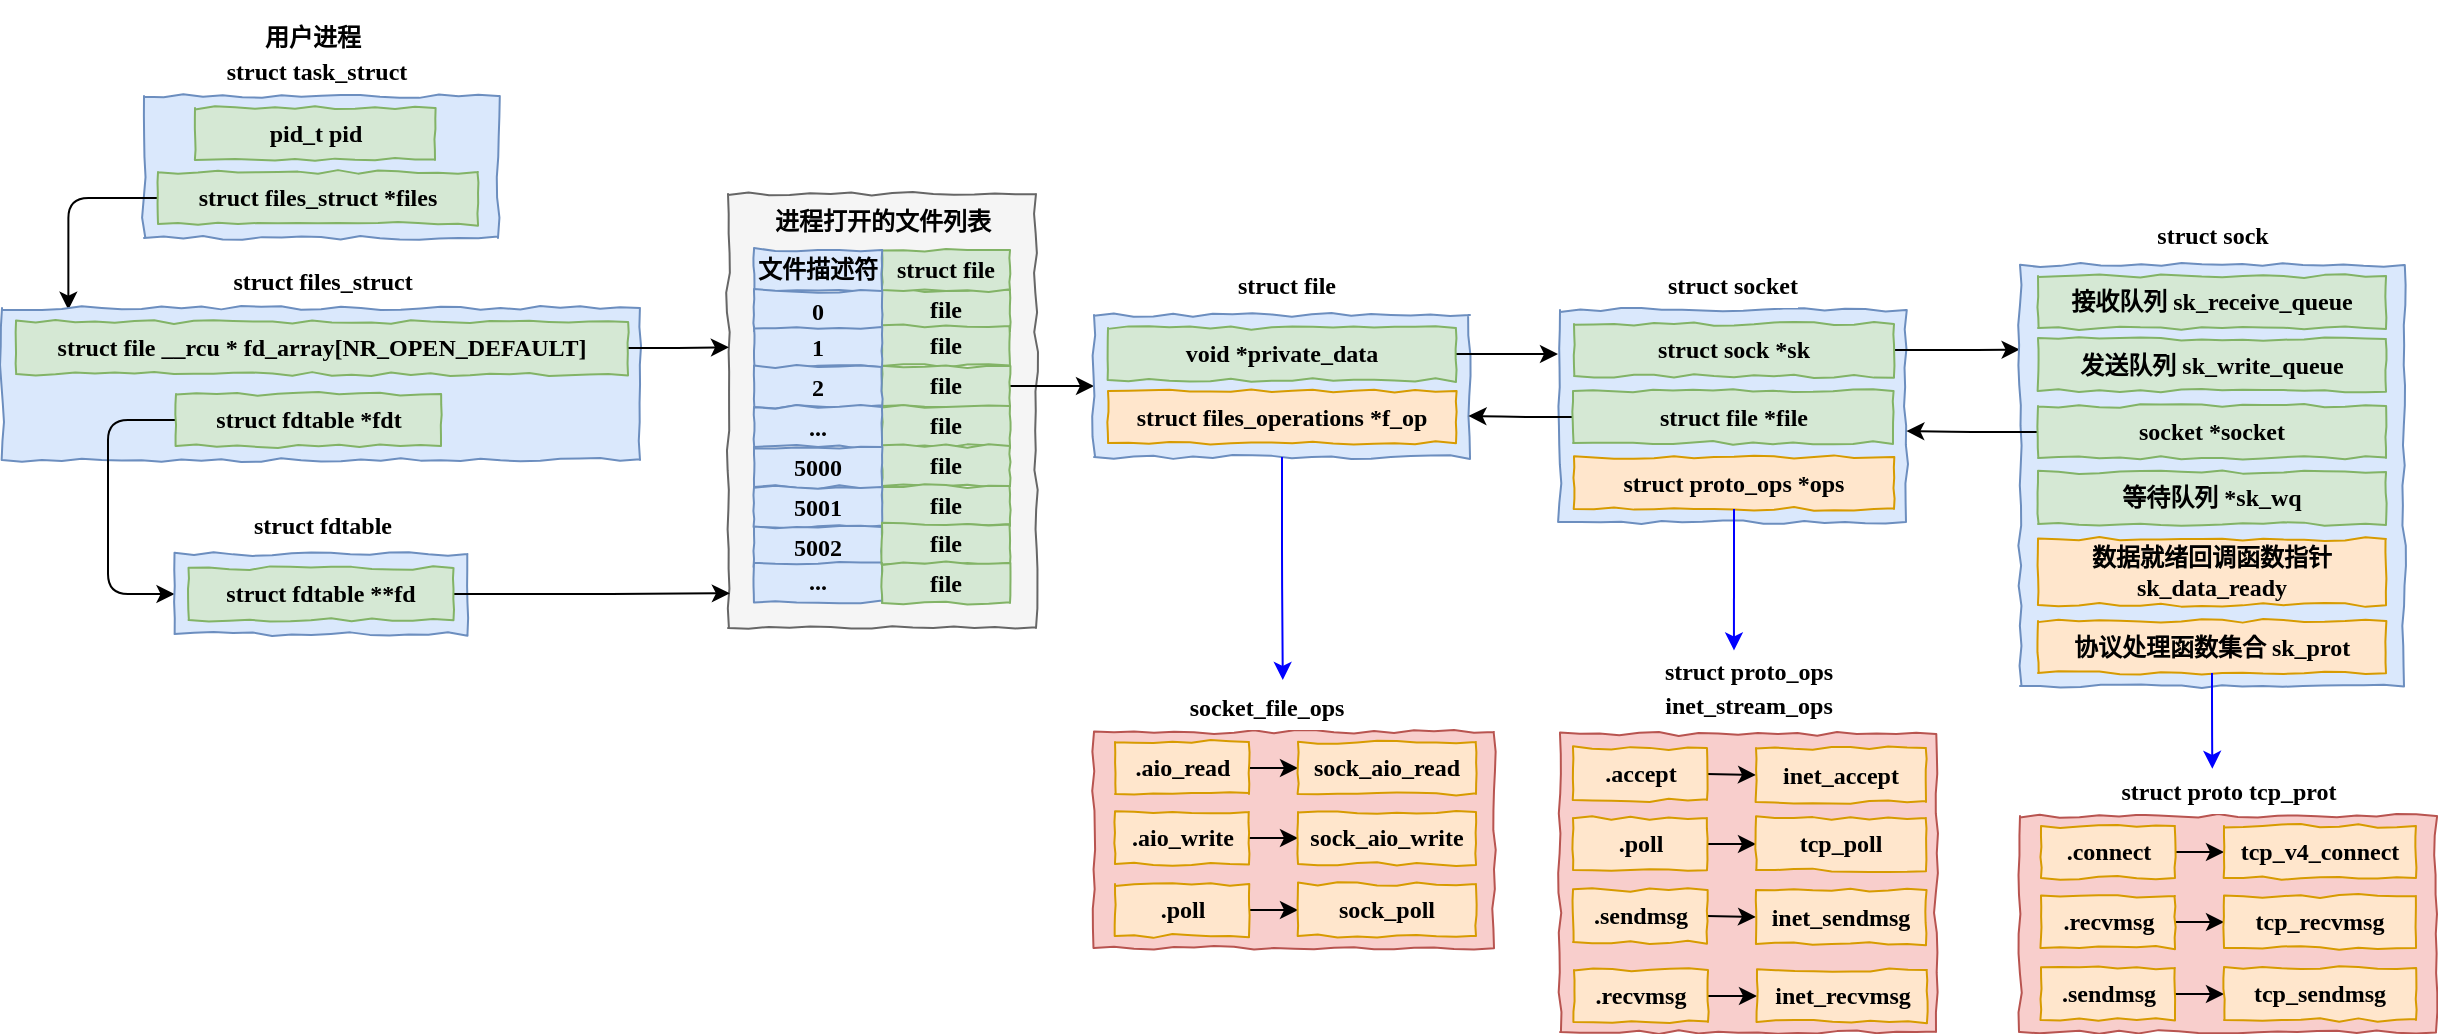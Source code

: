 <mxfile version="17.1.2" type="github">
  <diagram id="nm9FaNVW28cegmUz6pwv" name="Page-1">
    <mxGraphModel dx="2153" dy="616" grid="0" gridSize="10" guides="1" tooltips="1" connect="1" arrows="1" fold="1" page="1" pageScale="1" pageWidth="827" pageHeight="1169" math="0" shadow="0">
      <root>
        <mxCell id="0" />
        <mxCell id="1" parent="0" />
        <mxCell id="ApvpiUU_C9zp6BNjHnd6-139" value="" style="rounded=0;whiteSpace=wrap;html=1;fillColor=#f5f5f5;strokeColor=#666666;comic=1;fontColor=#333333;" vertex="1" parent="1">
          <mxGeometry x="-437" y="129" width="154" height="217" as="geometry" />
        </mxCell>
        <mxCell id="ApvpiUU_C9zp6BNjHnd6-1" value="" style="rounded=0;whiteSpace=wrap;html=1;comic=1;fontFamily=Comic Sans MS;fontSize=14;fillColor=#dae8fc;strokeColor=#6c8ebf;" vertex="1" parent="1">
          <mxGeometry x="-729" y="80" width="177" height="71" as="geometry" />
        </mxCell>
        <mxCell id="ApvpiUU_C9zp6BNjHnd6-121" style="edgeStyle=orthogonalEdgeStyle;rounded=1;orthogonalLoop=1;jettySize=auto;html=1;exitX=0;exitY=0.5;exitDx=0;exitDy=0;entryX=0.104;entryY=0.011;entryDx=0;entryDy=0;entryPerimeter=0;fontSize=12;" edge="1" parent="1" source="ApvpiUU_C9zp6BNjHnd6-3" target="ApvpiUU_C9zp6BNjHnd6-5">
          <mxGeometry relative="1" as="geometry">
            <Array as="points">
              <mxPoint x="-767" y="131" />
            </Array>
          </mxGeometry>
        </mxCell>
        <mxCell id="ApvpiUU_C9zp6BNjHnd6-3" value="&lt;font face=&quot;Comic Sans MS&quot; style=&quot;font-size: 12px&quot;&gt;&lt;b&gt;struct files_struct *files&lt;/b&gt;&lt;/font&gt;" style="rounded=0;whiteSpace=wrap;html=1;fillColor=#d5e8d4;strokeColor=#82B366;comic=1;imageWidth=24;" vertex="1" parent="1">
          <mxGeometry x="-722" y="118" width="160" height="26" as="geometry" />
        </mxCell>
        <mxCell id="ApvpiUU_C9zp6BNjHnd6-4" value="&lt;font style=&quot;font-size: 12px&quot;&gt;struct&amp;nbsp;task_struct&lt;/font&gt;" style="text;strokeColor=none;fillColor=none;fontSize=24;fontStyle=1;verticalAlign=middle;align=center;comic=1;fontFamily=Comic Sans MS;spacing=0;horizontal=1;labelPosition=center;verticalLabelPosition=middle;labelBackgroundColor=default;html=1;" vertex="1" parent="1">
          <mxGeometry x="-702" y="54" width="117" height="20" as="geometry" />
        </mxCell>
        <mxCell id="ApvpiUU_C9zp6BNjHnd6-5" value="" style="rounded=0;whiteSpace=wrap;html=1;comic=1;fontFamily=Comic Sans MS;fontSize=14;fillColor=#dae8fc;strokeColor=#6c8ebf;" vertex="1" parent="1">
          <mxGeometry x="-800" y="186" width="319" height="76" as="geometry" />
        </mxCell>
        <mxCell id="ApvpiUU_C9zp6BNjHnd6-136" style="edgeStyle=orthogonalEdgeStyle;rounded=1;orthogonalLoop=1;jettySize=auto;html=1;exitX=0;exitY=0.5;exitDx=0;exitDy=0;entryX=0;entryY=0.5;entryDx=0;entryDy=0;fontFamily=Comic Sans MS;fontSize=12;" edge="1" parent="1" source="ApvpiUU_C9zp6BNjHnd6-7" target="ApvpiUU_C9zp6BNjHnd6-9">
          <mxGeometry relative="1" as="geometry">
            <Array as="points">
              <mxPoint x="-747" y="242" />
              <mxPoint x="-747" y="329" />
            </Array>
          </mxGeometry>
        </mxCell>
        <mxCell id="ApvpiUU_C9zp6BNjHnd6-7" value="&lt;font face=&quot;Comic Sans MS&quot; style=&quot;font-size: 12px&quot;&gt;&lt;b&gt;struct fdtable *fdt&lt;/b&gt;&lt;/font&gt;" style="rounded=0;whiteSpace=wrap;html=1;fillColor=#d5e8d4;strokeColor=#82b366;comic=1;" vertex="1" parent="1">
          <mxGeometry x="-713" y="229" width="132.5" height="26" as="geometry" />
        </mxCell>
        <mxCell id="ApvpiUU_C9zp6BNjHnd6-8" value="&lt;font style=&quot;font-size: 12px&quot;&gt;struct files_struct&lt;/font&gt;" style="text;strokeColor=none;fillColor=none;fontSize=24;fontStyle=1;verticalAlign=middle;align=center;comic=1;fontFamily=Comic Sans MS;spacing=0;horizontal=1;labelPosition=center;verticalLabelPosition=middle;labelBackgroundColor=default;html=1;" vertex="1" parent="1">
          <mxGeometry x="-699" y="159" width="117" height="20" as="geometry" />
        </mxCell>
        <mxCell id="ApvpiUU_C9zp6BNjHnd6-9" value="" style="rounded=0;whiteSpace=wrap;html=1;comic=1;fontFamily=Comic Sans MS;fontSize=14;fillColor=#dae8fc;strokeColor=#6c8ebf;" vertex="1" parent="1">
          <mxGeometry x="-713.75" y="309" width="146.5" height="40" as="geometry" />
        </mxCell>
        <mxCell id="ApvpiUU_C9zp6BNjHnd6-141" style="edgeStyle=orthogonalEdgeStyle;rounded=1;orthogonalLoop=1;jettySize=auto;html=1;exitX=1;exitY=0.5;exitDx=0;exitDy=0;entryX=0.006;entryY=0.92;entryDx=0;entryDy=0;entryPerimeter=0;fontFamily=Comic Sans MS;fontSize=12;" edge="1" parent="1" source="ApvpiUU_C9zp6BNjHnd6-11" target="ApvpiUU_C9zp6BNjHnd6-139">
          <mxGeometry relative="1" as="geometry" />
        </mxCell>
        <mxCell id="ApvpiUU_C9zp6BNjHnd6-11" value="&lt;font face=&quot;Comic Sans MS&quot; style=&quot;font-size: 12px&quot;&gt;&lt;b&gt;struct fdtable **fd&lt;/b&gt;&lt;/font&gt;" style="rounded=0;whiteSpace=wrap;html=1;fillColor=#d5e8d4;strokeColor=#82b366;comic=1;" vertex="1" parent="1">
          <mxGeometry x="-706.75" y="316" width="132.5" height="26" as="geometry" />
        </mxCell>
        <mxCell id="ApvpiUU_C9zp6BNjHnd6-12" value="&lt;font style=&quot;font-size: 12px&quot;&gt;struct fdtable&lt;/font&gt;" style="text;strokeColor=none;fillColor=none;fontSize=24;fontStyle=1;verticalAlign=middle;align=center;comic=1;fontFamily=Comic Sans MS;spacing=0;horizontal=1;labelPosition=center;verticalLabelPosition=middle;labelBackgroundColor=default;html=1;" vertex="1" parent="1">
          <mxGeometry x="-699" y="281" width="117" height="20" as="geometry" />
        </mxCell>
        <mxCell id="ApvpiUU_C9zp6BNjHnd6-13" value="&lt;font face=&quot;Comic Sans MS&quot;&gt;&lt;b&gt;file&lt;/b&gt;&lt;/font&gt;" style="rounded=0;whiteSpace=wrap;html=1;fillColor=#d5e8d4;strokeColor=#82b366;comic=1;" vertex="1" parent="1">
          <mxGeometry x="-360" y="177" width="64" height="20" as="geometry" />
        </mxCell>
        <mxCell id="ApvpiUU_C9zp6BNjHnd6-14" value="&lt;font face=&quot;comic sans ms&quot;&gt;&lt;b&gt;file&lt;/b&gt;&lt;/font&gt;" style="rounded=0;whiteSpace=wrap;html=1;fillColor=#d5e8d4;strokeColor=#82b366;comic=1;" vertex="1" parent="1">
          <mxGeometry x="-360" y="195" width="64" height="20" as="geometry" />
        </mxCell>
        <mxCell id="ApvpiUU_C9zp6BNjHnd6-142" style="edgeStyle=orthogonalEdgeStyle;rounded=1;orthogonalLoop=1;jettySize=auto;html=1;exitX=1;exitY=0.5;exitDx=0;exitDy=0;entryX=0;entryY=0.5;entryDx=0;entryDy=0;fontFamily=Comic Sans MS;fontSize=12;" edge="1" parent="1" source="ApvpiUU_C9zp6BNjHnd6-15" target="ApvpiUU_C9zp6BNjHnd6-24">
          <mxGeometry relative="1" as="geometry" />
        </mxCell>
        <mxCell id="ApvpiUU_C9zp6BNjHnd6-15" value="&lt;font face=&quot;comic sans ms&quot;&gt;&lt;b&gt;file&lt;/b&gt;&lt;/font&gt;" style="rounded=0;whiteSpace=wrap;html=1;fillColor=#d5e8d4;strokeColor=#82b366;comic=1;" vertex="1" parent="1">
          <mxGeometry x="-360" y="215" width="64" height="20" as="geometry" />
        </mxCell>
        <mxCell id="ApvpiUU_C9zp6BNjHnd6-17" value="&lt;b style=&quot;font-family: &amp;#34;comic sans ms&amp;#34;&quot;&gt;file&lt;/b&gt;" style="rounded=0;whiteSpace=wrap;html=1;fillColor=#d5e8d4;strokeColor=#82b366;comic=1;" vertex="1" parent="1">
          <mxGeometry x="-360" y="235" width="64" height="20" as="geometry" />
        </mxCell>
        <mxCell id="ApvpiUU_C9zp6BNjHnd6-19" value="&lt;b style=&quot;font-family: &amp;#34;comic sans ms&amp;#34;&quot;&gt;file&lt;/b&gt;" style="rounded=0;whiteSpace=wrap;html=1;fillColor=#d5e8d4;strokeColor=#82b366;comic=1;" vertex="1" parent="1">
          <mxGeometry x="-360" y="255" width="64" height="20" as="geometry" />
        </mxCell>
        <mxCell id="ApvpiUU_C9zp6BNjHnd6-20" value="&lt;b style=&quot;font-family: &amp;#34;comic sans ms&amp;#34;&quot;&gt;file&lt;/b&gt;" style="rounded=0;whiteSpace=wrap;html=1;fillColor=#d5e8d4;strokeColor=#82b366;comic=1;" vertex="1" parent="1">
          <mxGeometry x="-360" y="275" width="64" height="20" as="geometry" />
        </mxCell>
        <mxCell id="ApvpiUU_C9zp6BNjHnd6-21" value="&lt;font style=&quot;font-size: 12px&quot; face=&quot;Comic Sans MS&quot;&gt;&lt;b&gt;struct file&lt;/b&gt;&lt;/font&gt;" style="rounded=0;whiteSpace=wrap;html=1;fillColor=#d5e8d4;strokeColor=#82b366;comic=1;" vertex="1" parent="1">
          <mxGeometry x="-360" y="157" width="64" height="20" as="geometry" />
        </mxCell>
        <mxCell id="ApvpiUU_C9zp6BNjHnd6-22" value="&lt;span style=&quot;font-size: 12px&quot;&gt;&lt;font face=&quot;YaHei Consolas Hybrid&quot;&gt;进程打开的文件列表&lt;/font&gt;&lt;/span&gt;" style="text;strokeColor=none;fillColor=none;fontSize=24;fontStyle=1;verticalAlign=middle;align=center;comic=1;fontFamily=Comic Sans MS;spacing=0;horizontal=1;labelPosition=center;verticalLabelPosition=middle;labelBackgroundColor=none;html=1;" vertex="1" parent="1">
          <mxGeometry x="-400" y="129" width="80" height="20" as="geometry" />
        </mxCell>
        <mxCell id="ApvpiUU_C9zp6BNjHnd6-23" value="&lt;font face=&quot;Comic Sans MS&quot;&gt;&lt;b&gt;pid_t pid&lt;/b&gt;&lt;/font&gt;" style="rounded=0;whiteSpace=wrap;html=1;fillColor=#d5e8d4;strokeColor=#82B366;comic=1;imageWidth=24;" vertex="1" parent="1">
          <mxGeometry x="-703.5" y="86" width="120" height="26" as="geometry" />
        </mxCell>
        <mxCell id="ApvpiUU_C9zp6BNjHnd6-24" value="" style="rounded=0;whiteSpace=wrap;html=1;comic=1;fontFamily=Comic Sans MS;fontSize=14;fillColor=#dae8fc;strokeColor=#6c8ebf;" vertex="1" parent="1">
          <mxGeometry x="-254.0" y="189.5" width="188" height="71" as="geometry" />
        </mxCell>
        <mxCell id="ApvpiUU_C9zp6BNjHnd6-25" value="&lt;font face=&quot;Comic Sans MS&quot; style=&quot;font-size: 12px&quot;&gt;&lt;b&gt;struct files_operations *f_op&lt;/b&gt;&lt;/font&gt;" style="rounded=0;whiteSpace=wrap;html=1;fillColor=#ffe6cc;strokeColor=#d79b00;comic=1;imageWidth=24;" vertex="1" parent="1">
          <mxGeometry x="-247.0" y="227.5" width="174" height="26" as="geometry" />
        </mxCell>
        <mxCell id="ApvpiUU_C9zp6BNjHnd6-26" value="&lt;font style=&quot;font-size: 12px&quot;&gt;struct&amp;nbsp;file&lt;/font&gt;" style="text;strokeColor=none;fillColor=none;fontSize=24;fontStyle=1;verticalAlign=middle;align=center;comic=1;fontFamily=Comic Sans MS;spacing=0;horizontal=1;labelPosition=center;verticalLabelPosition=middle;labelBackgroundColor=default;html=1;" vertex="1" parent="1">
          <mxGeometry x="-216.5" y="161" width="117" height="20" as="geometry" />
        </mxCell>
        <mxCell id="ApvpiUU_C9zp6BNjHnd6-144" style="edgeStyle=orthogonalEdgeStyle;rounded=1;orthogonalLoop=1;jettySize=auto;html=1;exitX=1;exitY=0.5;exitDx=0;exitDy=0;fontFamily=Comic Sans MS;fontSize=12;" edge="1" parent="1" source="ApvpiUU_C9zp6BNjHnd6-27">
          <mxGeometry relative="1" as="geometry">
            <mxPoint x="-22" y="209" as="targetPoint" />
          </mxGeometry>
        </mxCell>
        <mxCell id="ApvpiUU_C9zp6BNjHnd6-27" value="&lt;font face=&quot;Comic Sans MS&quot;&gt;&lt;b&gt;void *private_data&lt;/b&gt;&lt;/font&gt;" style="rounded=0;whiteSpace=wrap;html=1;fillColor=#d5e8d4;strokeColor=#82B366;comic=1;imageWidth=24;" vertex="1" parent="1">
          <mxGeometry x="-247.0" y="196" width="174" height="26" as="geometry" />
        </mxCell>
        <mxCell id="ApvpiUU_C9zp6BNjHnd6-29" value="" style="rounded=0;whiteSpace=wrap;html=1;comic=1;fontFamily=Comic Sans MS;fontSize=14;fillColor=#dae8fc;strokeColor=#6c8ebf;" vertex="1" parent="1">
          <mxGeometry x="-21" y="187" width="173" height="106" as="geometry" />
        </mxCell>
        <mxCell id="ApvpiUU_C9zp6BNjHnd6-30" value="&lt;font face=&quot;Comic Sans MS&quot; style=&quot;font-size: 12px&quot;&gt;&lt;b&gt;struct proto_ops *ops&lt;/b&gt;&lt;/font&gt;" style="rounded=0;whiteSpace=wrap;html=1;fillColor=#ffe6cc;strokeColor=#d79b00;comic=1;imageWidth=24;" vertex="1" parent="1">
          <mxGeometry x="-14" y="260.5" width="160" height="26" as="geometry" />
        </mxCell>
        <mxCell id="ApvpiUU_C9zp6BNjHnd6-31" value="&lt;font style=&quot;font-size: 12px&quot;&gt;struct&amp;nbsp;socket&lt;/font&gt;" style="text;strokeColor=none;fillColor=none;fontSize=24;fontStyle=1;verticalAlign=middle;align=center;comic=1;fontFamily=Comic Sans MS;spacing=0;horizontal=1;labelPosition=center;verticalLabelPosition=middle;labelBackgroundColor=default;html=1;" vertex="1" parent="1">
          <mxGeometry x="6" y="161" width="117" height="20" as="geometry" />
        </mxCell>
        <mxCell id="ApvpiUU_C9zp6BNjHnd6-155" style="edgeStyle=orthogonalEdgeStyle;rounded=1;orthogonalLoop=1;jettySize=auto;html=1;exitX=1;exitY=0.5;exitDx=0;exitDy=0;entryX=-0.001;entryY=0.201;entryDx=0;entryDy=0;entryPerimeter=0;fontFamily=Comic Sans MS;fontSize=12;" edge="1" parent="1" source="ApvpiUU_C9zp6BNjHnd6-32" target="ApvpiUU_C9zp6BNjHnd6-146">
          <mxGeometry relative="1" as="geometry" />
        </mxCell>
        <mxCell id="ApvpiUU_C9zp6BNjHnd6-32" value="&lt;font face=&quot;Comic Sans MS&quot;&gt;&lt;b&gt;struct sock *sk&lt;/b&gt;&lt;/font&gt;" style="rounded=0;whiteSpace=wrap;html=1;fillColor=#d5e8d4;strokeColor=#82B366;comic=1;imageWidth=24;" vertex="1" parent="1">
          <mxGeometry x="-14" y="194" width="160" height="26" as="geometry" />
        </mxCell>
        <mxCell id="ApvpiUU_C9zp6BNjHnd6-61" value="" style="rounded=0;whiteSpace=wrap;html=1;comic=1;fontFamily=Comic Sans MS;fontSize=14;fillColor=#f8cecc;strokeColor=#b85450;" vertex="1" parent="1">
          <mxGeometry x="-254.0" y="398" width="200" height="108" as="geometry" />
        </mxCell>
        <mxCell id="ApvpiUU_C9zp6BNjHnd6-62" style="edgeStyle=none;rounded=1;comic=0;orthogonalLoop=1;jettySize=auto;html=1;exitX=1;exitY=0.5;exitDx=0;exitDy=0;entryX=0;entryY=0.5;entryDx=0;entryDy=0;" edge="1" parent="1" source="ApvpiUU_C9zp6BNjHnd6-63" target="ApvpiUU_C9zp6BNjHnd6-65">
          <mxGeometry relative="1" as="geometry" />
        </mxCell>
        <mxCell id="ApvpiUU_C9zp6BNjHnd6-63" value="&lt;font face=&quot;Comic Sans MS&quot; style=&quot;font-size: 12px&quot;&gt;&lt;b&gt;.aio_read&lt;/b&gt;&lt;/font&gt;" style="rounded=0;whiteSpace=wrap;html=1;fillColor=#ffe6cc;strokeColor=#d79b00;comic=1;imageWidth=24;" vertex="1" parent="1">
          <mxGeometry x="-243.5" y="403" width="67" height="26" as="geometry" />
        </mxCell>
        <mxCell id="ApvpiUU_C9zp6BNjHnd6-64" value="&lt;font style=&quot;font-size: 12px&quot;&gt;socket_file_ops&lt;/font&gt;" style="text;strokeColor=none;fillColor=none;fontSize=24;fontStyle=1;verticalAlign=middle;align=center;comic=1;fontFamily=Comic Sans MS;spacing=0;horizontal=1;labelPosition=center;verticalLabelPosition=middle;labelBackgroundColor=default;html=1;" vertex="1" parent="1">
          <mxGeometry x="-227.0" y="372" width="117" height="20" as="geometry" />
        </mxCell>
        <mxCell id="ApvpiUU_C9zp6BNjHnd6-65" value="&lt;font face=&quot;Comic Sans MS&quot; style=&quot;font-size: 12px&quot;&gt;&lt;b&gt;sock_aio_read&lt;/b&gt;&lt;/font&gt;" style="rounded=0;whiteSpace=wrap;html=1;fillColor=#ffe6cc;strokeColor=#d79b00;comic=1;imageWidth=24;" vertex="1" parent="1">
          <mxGeometry x="-152.0" y="403" width="89" height="26" as="geometry" />
        </mxCell>
        <mxCell id="ApvpiUU_C9zp6BNjHnd6-66" style="edgeStyle=none;rounded=1;comic=0;orthogonalLoop=1;jettySize=auto;html=1;exitX=1;exitY=0.5;exitDx=0;exitDy=0;entryX=0;entryY=0.5;entryDx=0;entryDy=0;" edge="1" parent="1" source="ApvpiUU_C9zp6BNjHnd6-67" target="ApvpiUU_C9zp6BNjHnd6-68">
          <mxGeometry relative="1" as="geometry" />
        </mxCell>
        <mxCell id="ApvpiUU_C9zp6BNjHnd6-67" value="&lt;font face=&quot;Comic Sans MS&quot; style=&quot;font-size: 12px&quot;&gt;&lt;b&gt;.aio_write&lt;/b&gt;&lt;/font&gt;" style="rounded=0;whiteSpace=wrap;html=1;fillColor=#ffe6cc;strokeColor=#d79b00;comic=1;imageWidth=24;" vertex="1" parent="1">
          <mxGeometry x="-243.5" y="438" width="67" height="26" as="geometry" />
        </mxCell>
        <mxCell id="ApvpiUU_C9zp6BNjHnd6-68" value="&lt;font face=&quot;Comic Sans MS&quot; style=&quot;font-size: 12px&quot;&gt;&lt;b&gt;sock_aio_write&lt;/b&gt;&lt;/font&gt;" style="rounded=0;whiteSpace=wrap;html=1;fillColor=#ffe6cc;strokeColor=#d79b00;comic=1;imageWidth=24;" vertex="1" parent="1">
          <mxGeometry x="-152.0" y="438" width="89" height="26" as="geometry" />
        </mxCell>
        <mxCell id="ApvpiUU_C9zp6BNjHnd6-69" style="edgeStyle=none;rounded=1;comic=0;orthogonalLoop=1;jettySize=auto;html=1;exitX=1;exitY=0.5;exitDx=0;exitDy=0;entryX=0;entryY=0.5;entryDx=0;entryDy=0;" edge="1" parent="1" source="ApvpiUU_C9zp6BNjHnd6-70" target="ApvpiUU_C9zp6BNjHnd6-71">
          <mxGeometry relative="1" as="geometry" />
        </mxCell>
        <mxCell id="ApvpiUU_C9zp6BNjHnd6-70" value="&lt;font face=&quot;Comic Sans MS&quot; style=&quot;font-size: 12px&quot;&gt;&lt;b&gt;.poll&lt;/b&gt;&lt;/font&gt;" style="rounded=0;whiteSpace=wrap;html=1;fillColor=#ffe6cc;strokeColor=#d79b00;comic=1;imageWidth=24;" vertex="1" parent="1">
          <mxGeometry x="-243.5" y="474" width="67" height="26" as="geometry" />
        </mxCell>
        <mxCell id="ApvpiUU_C9zp6BNjHnd6-71" value="&lt;font face=&quot;Comic Sans MS&quot; style=&quot;font-size: 12px&quot;&gt;&lt;b&gt;sock_poll&lt;/b&gt;&lt;/font&gt;" style="rounded=0;whiteSpace=wrap;html=1;fillColor=#ffe6cc;strokeColor=#d79b00;comic=1;imageWidth=24;" vertex="1" parent="1">
          <mxGeometry x="-152.0" y="474" width="89" height="26" as="geometry" />
        </mxCell>
        <mxCell id="ApvpiUU_C9zp6BNjHnd6-84" value="" style="rounded=0;whiteSpace=wrap;html=1;comic=1;fontFamily=Comic Sans MS;fontSize=14;fillColor=#f8cecc;strokeColor=#b85450;" vertex="1" parent="1">
          <mxGeometry x="209" y="440" width="208" height="108" as="geometry" />
        </mxCell>
        <mxCell id="ApvpiUU_C9zp6BNjHnd6-85" style="edgeStyle=none;rounded=1;comic=0;orthogonalLoop=1;jettySize=auto;html=1;exitX=1;exitY=0.5;exitDx=0;exitDy=0;entryX=0;entryY=0.5;entryDx=0;entryDy=0;" edge="1" parent="1" source="ApvpiUU_C9zp6BNjHnd6-86" target="ApvpiUU_C9zp6BNjHnd6-88">
          <mxGeometry relative="1" as="geometry" />
        </mxCell>
        <mxCell id="ApvpiUU_C9zp6BNjHnd6-86" value="&lt;font face=&quot;Comic Sans MS&quot; style=&quot;font-size: 12px&quot;&gt;&lt;b&gt;.connect&lt;/b&gt;&lt;/font&gt;" style="rounded=0;whiteSpace=wrap;html=1;fillColor=#ffe6cc;strokeColor=#d79b00;comic=1;imageWidth=24;" vertex="1" parent="1">
          <mxGeometry x="219.5" y="445" width="67" height="26" as="geometry" />
        </mxCell>
        <mxCell id="ApvpiUU_C9zp6BNjHnd6-87" value="&lt;span style=&quot;font-size: 12px&quot;&gt;struct proto tcp_prot&lt;/span&gt;" style="text;strokeColor=none;fillColor=none;fontSize=24;fontStyle=1;verticalAlign=middle;align=center;comic=1;fontFamily=Comic Sans MS;spacing=0;horizontal=1;labelPosition=center;verticalLabelPosition=middle;labelBackgroundColor=default;html=1;" vertex="1" parent="1">
          <mxGeometry x="254.5" y="414" width="117" height="20" as="geometry" />
        </mxCell>
        <mxCell id="ApvpiUU_C9zp6BNjHnd6-88" value="&lt;font face=&quot;Comic Sans MS&quot; style=&quot;font-size: 12px&quot;&gt;&lt;b&gt;tcp_v4_connect&lt;/b&gt;&lt;/font&gt;" style="rounded=0;whiteSpace=wrap;html=1;fillColor=#ffe6cc;strokeColor=#d79b00;comic=1;imageWidth=24;" vertex="1" parent="1">
          <mxGeometry x="311" y="445" width="96" height="26" as="geometry" />
        </mxCell>
        <mxCell id="ApvpiUU_C9zp6BNjHnd6-89" style="edgeStyle=none;rounded=1;comic=0;orthogonalLoop=1;jettySize=auto;html=1;exitX=1;exitY=0.5;exitDx=0;exitDy=0;entryX=0;entryY=0.5;entryDx=0;entryDy=0;" edge="1" parent="1" source="ApvpiUU_C9zp6BNjHnd6-90" target="ApvpiUU_C9zp6BNjHnd6-91">
          <mxGeometry relative="1" as="geometry" />
        </mxCell>
        <mxCell id="ApvpiUU_C9zp6BNjHnd6-90" value="&lt;font face=&quot;Comic Sans MS&quot; style=&quot;font-size: 12px&quot;&gt;&lt;b&gt;.recvmsg&lt;/b&gt;&lt;/font&gt;" style="rounded=0;whiteSpace=wrap;html=1;fillColor=#ffe6cc;strokeColor=#d79b00;comic=1;imageWidth=24;" vertex="1" parent="1">
          <mxGeometry x="219.5" y="480" width="67" height="26" as="geometry" />
        </mxCell>
        <mxCell id="ApvpiUU_C9zp6BNjHnd6-91" value="&lt;font face=&quot;Comic Sans MS&quot; style=&quot;font-size: 12px&quot;&gt;&lt;b&gt;tcp_recvmsg&lt;/b&gt;&lt;/font&gt;" style="rounded=0;whiteSpace=wrap;html=1;fillColor=#ffe6cc;strokeColor=#d79b00;comic=1;imageWidth=24;" vertex="1" parent="1">
          <mxGeometry x="311" y="480" width="96" height="26" as="geometry" />
        </mxCell>
        <mxCell id="ApvpiUU_C9zp6BNjHnd6-92" style="edgeStyle=none;rounded=1;comic=0;orthogonalLoop=1;jettySize=auto;html=1;exitX=1;exitY=0.5;exitDx=0;exitDy=0;entryX=0;entryY=0.5;entryDx=0;entryDy=0;" edge="1" parent="1" source="ApvpiUU_C9zp6BNjHnd6-93" target="ApvpiUU_C9zp6BNjHnd6-94">
          <mxGeometry relative="1" as="geometry" />
        </mxCell>
        <mxCell id="ApvpiUU_C9zp6BNjHnd6-93" value="&lt;font face=&quot;Comic Sans MS&quot; style=&quot;font-size: 12px&quot;&gt;&lt;b&gt;.sendmsg&lt;/b&gt;&lt;/font&gt;" style="rounded=0;whiteSpace=wrap;html=1;fillColor=#ffe6cc;strokeColor=#d79b00;comic=1;imageWidth=24;" vertex="1" parent="1">
          <mxGeometry x="219.5" y="516" width="67" height="26" as="geometry" />
        </mxCell>
        <mxCell id="ApvpiUU_C9zp6BNjHnd6-94" value="&lt;font face=&quot;Comic Sans MS&quot; style=&quot;font-size: 12px&quot;&gt;&lt;b&gt;tcp_sendmsg&lt;/b&gt;&lt;/font&gt;" style="rounded=0;whiteSpace=wrap;html=1;fillColor=#ffe6cc;strokeColor=#d79b00;comic=1;imageWidth=24;" vertex="1" parent="1">
          <mxGeometry x="311" y="516" width="96" height="26" as="geometry" />
        </mxCell>
        <mxCell id="ApvpiUU_C9zp6BNjHnd6-99" value="" style="rounded=0;whiteSpace=wrap;html=1;comic=1;fontFamily=Comic Sans MS;fontSize=14;fillColor=#f8cecc;strokeColor=#b85450;" vertex="1" parent="1">
          <mxGeometry x="-21" y="399" width="188" height="149" as="geometry" />
        </mxCell>
        <mxCell id="ApvpiUU_C9zp6BNjHnd6-100" style="edgeStyle=none;rounded=1;comic=0;orthogonalLoop=1;jettySize=auto;html=1;exitX=1;exitY=0.5;exitDx=0;exitDy=0;entryX=0;entryY=0.5;entryDx=0;entryDy=0;" edge="1" parent="1" source="ApvpiUU_C9zp6BNjHnd6-101" target="ApvpiUU_C9zp6BNjHnd6-103">
          <mxGeometry relative="1" as="geometry" />
        </mxCell>
        <mxCell id="ApvpiUU_C9zp6BNjHnd6-101" value="&lt;font face=&quot;Comic Sans MS&quot; style=&quot;font-size: 12px&quot;&gt;&lt;b&gt;.accept&lt;/b&gt;&lt;/font&gt;" style="rounded=0;whiteSpace=wrap;html=1;fillColor=#ffe6cc;strokeColor=#d79b00;comic=1;imageWidth=24;" vertex="1" parent="1">
          <mxGeometry x="-14.5" y="406" width="67" height="26" as="geometry" />
        </mxCell>
        <mxCell id="ApvpiUU_C9zp6BNjHnd6-102" value="&lt;span style=&quot;font-size: 12px&quot;&gt;inet_stream_ops&lt;/span&gt;" style="text;strokeColor=none;fillColor=none;fontSize=24;fontStyle=1;verticalAlign=middle;align=center;comic=1;fontFamily=Comic Sans MS;spacing=0;horizontal=1;labelPosition=center;verticalLabelPosition=middle;labelBackgroundColor=default;html=1;" vertex="1" parent="1">
          <mxGeometry x="14.5" y="371" width="117" height="20" as="geometry" />
        </mxCell>
        <mxCell id="ApvpiUU_C9zp6BNjHnd6-103" value="&lt;font face=&quot;Comic Sans MS&quot; style=&quot;font-size: 12px&quot;&gt;&lt;b&gt;inet_accept&lt;/b&gt;&lt;/font&gt;" style="rounded=0;whiteSpace=wrap;html=1;fillColor=#ffe6cc;strokeColor=#d79b00;comic=1;imageWidth=24;" vertex="1" parent="1">
          <mxGeometry x="77" y="406" width="85" height="27" as="geometry" />
        </mxCell>
        <mxCell id="ApvpiUU_C9zp6BNjHnd6-104" style="edgeStyle=none;rounded=1;comic=0;orthogonalLoop=1;jettySize=auto;html=1;exitX=1;exitY=0.5;exitDx=0;exitDy=0;entryX=0;entryY=0.5;entryDx=0;entryDy=0;" edge="1" parent="1" source="ApvpiUU_C9zp6BNjHnd6-105" target="ApvpiUU_C9zp6BNjHnd6-106">
          <mxGeometry relative="1" as="geometry" />
        </mxCell>
        <mxCell id="ApvpiUU_C9zp6BNjHnd6-105" value="&lt;font face=&quot;Comic Sans MS&quot; style=&quot;font-size: 12px&quot;&gt;&lt;b&gt;.poll&lt;/b&gt;&lt;/font&gt;" style="rounded=0;whiteSpace=wrap;html=1;fillColor=#ffe6cc;strokeColor=#d79b00;comic=1;imageWidth=24;" vertex="1" parent="1">
          <mxGeometry x="-14.5" y="441" width="67" height="26" as="geometry" />
        </mxCell>
        <mxCell id="ApvpiUU_C9zp6BNjHnd6-106" value="&lt;font face=&quot;Comic Sans MS&quot; style=&quot;font-size: 12px&quot;&gt;&lt;b&gt;tcp_poll&lt;/b&gt;&lt;/font&gt;" style="rounded=0;whiteSpace=wrap;html=1;fillColor=#ffe6cc;strokeColor=#d79b00;comic=1;imageWidth=24;" vertex="1" parent="1">
          <mxGeometry x="77" y="441" width="85" height="26" as="geometry" />
        </mxCell>
        <mxCell id="ApvpiUU_C9zp6BNjHnd6-107" style="edgeStyle=none;rounded=1;comic=0;orthogonalLoop=1;jettySize=auto;html=1;exitX=1;exitY=0.5;exitDx=0;exitDy=0;entryX=0;entryY=0.5;entryDx=0;entryDy=0;" edge="1" parent="1" source="ApvpiUU_C9zp6BNjHnd6-108" target="ApvpiUU_C9zp6BNjHnd6-109">
          <mxGeometry relative="1" as="geometry" />
        </mxCell>
        <mxCell id="ApvpiUU_C9zp6BNjHnd6-108" value="&lt;font face=&quot;Comic Sans MS&quot; style=&quot;font-size: 12px&quot;&gt;&lt;b&gt;.sendmsg&lt;/b&gt;&lt;/font&gt;" style="rounded=0;whiteSpace=wrap;html=1;fillColor=#ffe6cc;strokeColor=#d79b00;comic=1;imageWidth=24;" vertex="1" parent="1">
          <mxGeometry x="-14.5" y="477" width="67" height="26" as="geometry" />
        </mxCell>
        <mxCell id="ApvpiUU_C9zp6BNjHnd6-109" value="&lt;font face=&quot;Comic Sans MS&quot; style=&quot;font-size: 12px&quot;&gt;&lt;b&gt;inet_sendmsg&lt;/b&gt;&lt;/font&gt;" style="rounded=0;whiteSpace=wrap;html=1;fillColor=#ffe6cc;strokeColor=#d79b00;comic=1;imageWidth=24;" vertex="1" parent="1">
          <mxGeometry x="77" y="477" width="85" height="27" as="geometry" />
        </mxCell>
        <mxCell id="ApvpiUU_C9zp6BNjHnd6-110" value="&lt;span style=&quot;font-size: 12px&quot;&gt;struct proto_ops&lt;/span&gt;" style="text;strokeColor=none;fillColor=none;fontSize=24;fontStyle=1;verticalAlign=middle;align=center;comic=1;fontFamily=Comic Sans MS;spacing=0;horizontal=1;labelPosition=center;verticalLabelPosition=middle;labelBackgroundColor=default;html=1;" vertex="1" parent="1">
          <mxGeometry x="14.5" y="354" width="117" height="20" as="geometry" />
        </mxCell>
        <mxCell id="ApvpiUU_C9zp6BNjHnd6-111" style="edgeStyle=none;rounded=1;comic=0;orthogonalLoop=1;jettySize=auto;html=1;exitX=1;exitY=0.5;exitDx=0;exitDy=0;entryX=0;entryY=0.5;entryDx=0;entryDy=0;" edge="1" parent="1" source="ApvpiUU_C9zp6BNjHnd6-112" target="ApvpiUU_C9zp6BNjHnd6-113">
          <mxGeometry relative="1" as="geometry" />
        </mxCell>
        <mxCell id="ApvpiUU_C9zp6BNjHnd6-112" value="&lt;font face=&quot;Comic Sans MS&quot; style=&quot;font-size: 12px&quot;&gt;&lt;b&gt;.recvmsg&lt;/b&gt;&lt;/font&gt;" style="rounded=0;whiteSpace=wrap;html=1;fillColor=#ffe6cc;strokeColor=#d79b00;comic=1;imageWidth=24;" vertex="1" parent="1">
          <mxGeometry x="-14" y="517" width="67" height="26" as="geometry" />
        </mxCell>
        <mxCell id="ApvpiUU_C9zp6BNjHnd6-113" value="&lt;font face=&quot;Comic Sans MS&quot; style=&quot;font-size: 12px&quot;&gt;&lt;b&gt;inet_recvmsg&lt;/b&gt;&lt;/font&gt;" style="rounded=0;whiteSpace=wrap;html=1;fillColor=#ffe6cc;strokeColor=#d79b00;comic=1;imageWidth=24;" vertex="1" parent="1">
          <mxGeometry x="77.5" y="517" width="85" height="26" as="geometry" />
        </mxCell>
        <mxCell id="ApvpiUU_C9zp6BNjHnd6-140" style="edgeStyle=orthogonalEdgeStyle;rounded=1;orthogonalLoop=1;jettySize=auto;html=1;exitX=1;exitY=0.5;exitDx=0;exitDy=0;entryX=0.003;entryY=0.353;entryDx=0;entryDy=0;entryPerimeter=0;fontFamily=Comic Sans MS;fontSize=12;" edge="1" parent="1" source="ApvpiUU_C9zp6BNjHnd6-116" target="ApvpiUU_C9zp6BNjHnd6-139">
          <mxGeometry relative="1" as="geometry" />
        </mxCell>
        <mxCell id="ApvpiUU_C9zp6BNjHnd6-116" value="&lt;font face=&quot;Comic Sans MS&quot;&gt;&lt;b&gt;struct file __rcu * fd_array[NR_OPEN_DEFAULT]&lt;/b&gt;&lt;/font&gt;" style="rounded=0;whiteSpace=wrap;html=1;fillColor=#d5e8d4;strokeColor=#82b366;comic=1;" vertex="1" parent="1">
          <mxGeometry x="-793" y="193" width="306" height="26" as="geometry" />
        </mxCell>
        <mxCell id="ApvpiUU_C9zp6BNjHnd6-117" value="&lt;font face=&quot;YaHei Consolas Hybrid&quot;&gt;&lt;span style=&quot;font-size: 12px&quot;&gt;用户进程&lt;/span&gt;&lt;/font&gt;" style="text;strokeColor=none;fillColor=none;fontSize=24;fontStyle=1;verticalAlign=middle;align=center;comic=1;fontFamily=Comic Sans MS;spacing=0;horizontal=1;labelPosition=center;verticalLabelPosition=middle;labelBackgroundColor=default;html=1;" vertex="1" parent="1">
          <mxGeometry x="-685.48" y="37" width="80" height="20" as="geometry" />
        </mxCell>
        <mxCell id="ApvpiUU_C9zp6BNjHnd6-123" value="&lt;font face=&quot;Comic Sans MS&quot;&gt;&lt;b&gt;文件描述符&lt;/b&gt;&lt;/font&gt;" style="rounded=0;whiteSpace=wrap;html=1;fillColor=#dae8fc;strokeColor=#6c8ebf;comic=1;" vertex="1" parent="1">
          <mxGeometry x="-424" y="157" width="64" height="20" as="geometry" />
        </mxCell>
        <mxCell id="ApvpiUU_C9zp6BNjHnd6-125" value="&lt;font face=&quot;Comic Sans MS&quot; style=&quot;font-size: 12px&quot;&gt;&lt;b&gt;0&lt;/b&gt;&lt;/font&gt;" style="rounded=0;whiteSpace=wrap;html=1;fillColor=#dae8fc;strokeColor=#6c8ebf;comic=1;" vertex="1" parent="1">
          <mxGeometry x="-424" y="177.5" width="64" height="20" as="geometry" />
        </mxCell>
        <mxCell id="ApvpiUU_C9zp6BNjHnd6-126" value="&lt;b style=&quot;font-family: &amp;#34;comic sans ms&amp;#34;&quot;&gt;1&lt;/b&gt;" style="rounded=0;whiteSpace=wrap;html=1;fillColor=#dae8fc;strokeColor=#6c8ebf;comic=1;" vertex="1" parent="1">
          <mxGeometry x="-424" y="195.5" width="64" height="20" as="geometry" />
        </mxCell>
        <mxCell id="ApvpiUU_C9zp6BNjHnd6-127" value="&lt;b style=&quot;font-family: &amp;#34;comic sans ms&amp;#34;&quot;&gt;2&lt;/b&gt;" style="rounded=0;whiteSpace=wrap;html=1;fillColor=#dae8fc;strokeColor=#6c8ebf;comic=1;" vertex="1" parent="1">
          <mxGeometry x="-424" y="215.5" width="64" height="20" as="geometry" />
        </mxCell>
        <mxCell id="ApvpiUU_C9zp6BNjHnd6-128" value="&lt;b style=&quot;font-family: &amp;#34;comic sans ms&amp;#34;&quot;&gt;...&lt;/b&gt;" style="rounded=0;whiteSpace=wrap;html=1;fillColor=#dae8fc;strokeColor=#6c8ebf;comic=1;" vertex="1" parent="1">
          <mxGeometry x="-424" y="235.5" width="64" height="20" as="geometry" />
        </mxCell>
        <mxCell id="ApvpiUU_C9zp6BNjHnd6-129" value="&lt;b style=&quot;font-family: &amp;#34;comic sans ms&amp;#34;&quot;&gt;5000&lt;/b&gt;" style="rounded=0;whiteSpace=wrap;html=1;fillColor=#dae8fc;strokeColor=#6c8ebf;comic=1;" vertex="1" parent="1">
          <mxGeometry x="-424" y="255.5" width="64" height="20" as="geometry" />
        </mxCell>
        <mxCell id="ApvpiUU_C9zp6BNjHnd6-130" value="&lt;b style=&quot;font-family: &amp;#34;comic sans ms&amp;#34;&quot;&gt;5001&lt;/b&gt;" style="rounded=0;whiteSpace=wrap;html=1;fillColor=#dae8fc;strokeColor=#6c8ebf;comic=1;" vertex="1" parent="1">
          <mxGeometry x="-424" y="275.5" width="64" height="20" as="geometry" />
        </mxCell>
        <mxCell id="ApvpiUU_C9zp6BNjHnd6-131" value="&lt;b style=&quot;font-family: &amp;#34;comic sans ms&amp;#34;&quot;&gt;5002&lt;/b&gt;" style="rounded=0;whiteSpace=wrap;html=1;fillColor=#dae8fc;strokeColor=#6c8ebf;comic=1;" vertex="1" parent="1">
          <mxGeometry x="-424" y="295.5" width="64" height="20" as="geometry" />
        </mxCell>
        <mxCell id="ApvpiUU_C9zp6BNjHnd6-132" value="&lt;b style=&quot;font-family: &amp;#34;comic sans ms&amp;#34;&quot;&gt;...&lt;/b&gt;" style="rounded=0;whiteSpace=wrap;html=1;fillColor=#dae8fc;strokeColor=#6c8ebf;comic=1;" vertex="1" parent="1">
          <mxGeometry x="-424" y="313.25" width="64" height="20" as="geometry" />
        </mxCell>
        <mxCell id="ApvpiUU_C9zp6BNjHnd6-133" value="&lt;b style=&quot;font-family: &amp;#34;comic sans ms&amp;#34;&quot;&gt;file&lt;/b&gt;" style="rounded=0;whiteSpace=wrap;html=1;fillColor=#d5e8d4;strokeColor=#82b366;comic=1;" vertex="1" parent="1">
          <mxGeometry x="-360" y="294.25" width="64" height="20" as="geometry" />
        </mxCell>
        <mxCell id="ApvpiUU_C9zp6BNjHnd6-134" value="&lt;b style=&quot;font-family: &amp;#34;comic sans ms&amp;#34;&quot;&gt;file&lt;/b&gt;" style="rounded=0;whiteSpace=wrap;html=1;fillColor=#d5e8d4;strokeColor=#82b366;comic=1;" vertex="1" parent="1">
          <mxGeometry x="-360" y="313.5" width="64" height="20" as="geometry" />
        </mxCell>
        <mxCell id="ApvpiUU_C9zp6BNjHnd6-145" style="edgeStyle=orthogonalEdgeStyle;rounded=1;orthogonalLoop=1;jettySize=auto;html=1;exitX=0;exitY=0.5;exitDx=0;exitDy=0;entryX=0.996;entryY=0.711;entryDx=0;entryDy=0;entryPerimeter=0;fontFamily=Comic Sans MS;fontSize=12;" edge="1" parent="1" source="ApvpiUU_C9zp6BNjHnd6-143" target="ApvpiUU_C9zp6BNjHnd6-24">
          <mxGeometry relative="1" as="geometry" />
        </mxCell>
        <mxCell id="ApvpiUU_C9zp6BNjHnd6-143" value="&lt;font face=&quot;Comic Sans MS&quot;&gt;&lt;b&gt;struct file *file&lt;/b&gt;&lt;/font&gt;" style="rounded=0;whiteSpace=wrap;html=1;fillColor=#d5e8d4;strokeColor=#82B366;comic=1;imageWidth=24;" vertex="1" parent="1">
          <mxGeometry x="-14.5" y="227.5" width="160" height="26" as="geometry" />
        </mxCell>
        <mxCell id="ApvpiUU_C9zp6BNjHnd6-146" value="" style="rounded=0;whiteSpace=wrap;html=1;comic=1;fontFamily=Comic Sans MS;fontSize=14;fillColor=#dae8fc;strokeColor=#6c8ebf;" vertex="1" parent="1">
          <mxGeometry x="209" y="164.5" width="192" height="210.5" as="geometry" />
        </mxCell>
        <mxCell id="ApvpiUU_C9zp6BNjHnd6-147" value="&lt;font face=&quot;Comic Sans MS&quot;&gt;&lt;b&gt;协议处理函数集合 sk_prot&lt;/b&gt;&lt;/font&gt;" style="rounded=0;whiteSpace=wrap;html=1;fillColor=#ffe6cc;strokeColor=#d79b00;comic=1;imageWidth=24;" vertex="1" parent="1">
          <mxGeometry x="218" y="342.5" width="174" height="26" as="geometry" />
        </mxCell>
        <mxCell id="ApvpiUU_C9zp6BNjHnd6-148" value="&lt;font style=&quot;font-size: 12px&quot;&gt;struct sock&lt;/font&gt;" style="text;strokeColor=none;fillColor=none;fontSize=24;fontStyle=1;verticalAlign=middle;align=center;comic=1;fontFamily=Comic Sans MS;spacing=0;horizontal=1;labelPosition=center;verticalLabelPosition=middle;labelBackgroundColor=default;html=1;" vertex="1" parent="1">
          <mxGeometry x="246.5" y="136" width="117" height="20" as="geometry" />
        </mxCell>
        <mxCell id="ApvpiUU_C9zp6BNjHnd6-149" value="&lt;font face=&quot;Comic Sans MS&quot;&gt;&lt;b&gt;接收队列 sk_receive_queue&lt;/b&gt;&lt;/font&gt;" style="rounded=0;whiteSpace=wrap;html=1;fillColor=#d5e8d4;strokeColor=#82B366;comic=1;imageWidth=24;" vertex="1" parent="1">
          <mxGeometry x="218" y="170" width="174" height="26" as="geometry" />
        </mxCell>
        <mxCell id="ApvpiUU_C9zp6BNjHnd6-150" value="&lt;font face=&quot;Comic Sans MS&quot;&gt;&lt;b&gt;等待队列 *sk_wq&lt;/b&gt;&lt;/font&gt;" style="rounded=0;whiteSpace=wrap;html=1;fillColor=#d5e8d4;strokeColor=#82B366;comic=1;imageWidth=24;" vertex="1" parent="1">
          <mxGeometry x="218" y="268" width="174" height="26" as="geometry" />
        </mxCell>
        <mxCell id="ApvpiUU_C9zp6BNjHnd6-151" value="&lt;font face=&quot;Comic Sans MS&quot;&gt;&lt;b&gt;数据就绪回调函数指针sk_data_ready&lt;/b&gt;&lt;/font&gt;" style="rounded=0;whiteSpace=wrap;html=1;fillColor=#ffe6cc;strokeColor=#d79b00;comic=1;imageWidth=24;" vertex="1" parent="1">
          <mxGeometry x="218" y="301.5" width="174" height="33" as="geometry" />
        </mxCell>
        <mxCell id="ApvpiUU_C9zp6BNjHnd6-153" value="&lt;font face=&quot;Comic Sans MS&quot;&gt;&lt;b&gt;发送队列 sk_write_queue&lt;/b&gt;&lt;/font&gt;" style="rounded=0;whiteSpace=wrap;html=1;fillColor=#d5e8d4;strokeColor=#82B366;comic=1;imageWidth=24;" vertex="1" parent="1">
          <mxGeometry x="218" y="201.5" width="174" height="26" as="geometry" />
        </mxCell>
        <mxCell id="ApvpiUU_C9zp6BNjHnd6-156" style="edgeStyle=orthogonalEdgeStyle;rounded=1;orthogonalLoop=1;jettySize=auto;html=1;exitX=0;exitY=0.5;exitDx=0;exitDy=0;entryX=1.001;entryY=0.571;entryDx=0;entryDy=0;entryPerimeter=0;fontFamily=Comic Sans MS;fontSize=12;" edge="1" parent="1" source="ApvpiUU_C9zp6BNjHnd6-154" target="ApvpiUU_C9zp6BNjHnd6-29">
          <mxGeometry relative="1" as="geometry" />
        </mxCell>
        <mxCell id="ApvpiUU_C9zp6BNjHnd6-154" value="&lt;font face=&quot;Comic Sans MS&quot;&gt;&lt;b&gt;socket *socket&lt;/b&gt;&lt;/font&gt;" style="rounded=0;whiteSpace=wrap;html=1;fillColor=#d5e8d4;strokeColor=#82B366;comic=1;imageWidth=24;" vertex="1" parent="1">
          <mxGeometry x="218" y="235" width="174" height="26" as="geometry" />
        </mxCell>
        <mxCell id="ApvpiUU_C9zp6BNjHnd6-157" style="edgeStyle=orthogonalEdgeStyle;rounded=1;orthogonalLoop=1;jettySize=auto;html=1;exitX=0.5;exitY=1;exitDx=0;exitDy=0;entryX=0.576;entryY=-0.002;entryDx=0;entryDy=0;entryPerimeter=0;fontFamily=Comic Sans MS;fontSize=12;strokeColor=#0000FF;" edge="1" parent="1" source="ApvpiUU_C9zp6BNjHnd6-24" target="ApvpiUU_C9zp6BNjHnd6-64">
          <mxGeometry relative="1" as="geometry" />
        </mxCell>
        <mxCell id="ApvpiUU_C9zp6BNjHnd6-158" style="edgeStyle=orthogonalEdgeStyle;rounded=1;orthogonalLoop=1;jettySize=auto;html=1;exitX=0.5;exitY=1;exitDx=0;exitDy=0;entryX=0.44;entryY=0.16;entryDx=0;entryDy=0;entryPerimeter=0;fontFamily=Comic Sans MS;fontSize=12;strokeColor=#0000FF;" edge="1" parent="1" source="ApvpiUU_C9zp6BNjHnd6-30" target="ApvpiUU_C9zp6BNjHnd6-110">
          <mxGeometry relative="1" as="geometry" />
        </mxCell>
        <mxCell id="ApvpiUU_C9zp6BNjHnd6-159" style="edgeStyle=orthogonalEdgeStyle;rounded=1;orthogonalLoop=1;jettySize=auto;html=1;exitX=0.5;exitY=1;exitDx=0;exitDy=0;entryX=0.433;entryY=0.12;entryDx=0;entryDy=0;entryPerimeter=0;fontFamily=Comic Sans MS;fontSize=12;strokeColor=#0000FF;" edge="1" parent="1" source="ApvpiUU_C9zp6BNjHnd6-147" target="ApvpiUU_C9zp6BNjHnd6-87">
          <mxGeometry relative="1" as="geometry" />
        </mxCell>
      </root>
    </mxGraphModel>
  </diagram>
</mxfile>
